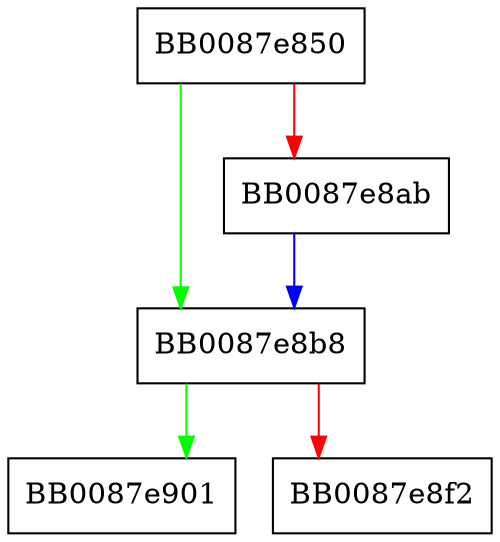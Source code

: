digraph __libio_codecvt_length {
  node [shape="box"];
  graph [splines=ortho];
  BB0087e850 -> BB0087e8b8 [color="green"];
  BB0087e850 -> BB0087e8ab [color="red"];
  BB0087e8ab -> BB0087e8b8 [color="blue"];
  BB0087e8b8 -> BB0087e901 [color="green"];
  BB0087e8b8 -> BB0087e8f2 [color="red"];
}